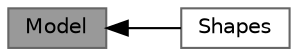 digraph "Model"
{
 // LATEX_PDF_SIZE
  bgcolor="transparent";
  edge [fontname=Helvetica,fontsize=10,labelfontname=Helvetica,labelfontsize=10];
  node [fontname=Helvetica,fontsize=10,shape=box,height=0.2,width=0.4];
  rankdir=LR;
  Node1 [id="Node000001",label="Model",height=0.2,width=0.4,color="gray40", fillcolor="grey60", style="filled", fontcolor="black",tooltip="this module is an MVC Model"];
  Node2 [id="Node000002",label="Shapes",height=0.2,width=0.4,color="grey40", fillcolor="white", style="filled",URL="$group___shapes.html",tooltip="this module is designed to implement the interface of geometric shapes"];
  Node1->Node2 [shape=plaintext, dir="back", style="solid"];
}
